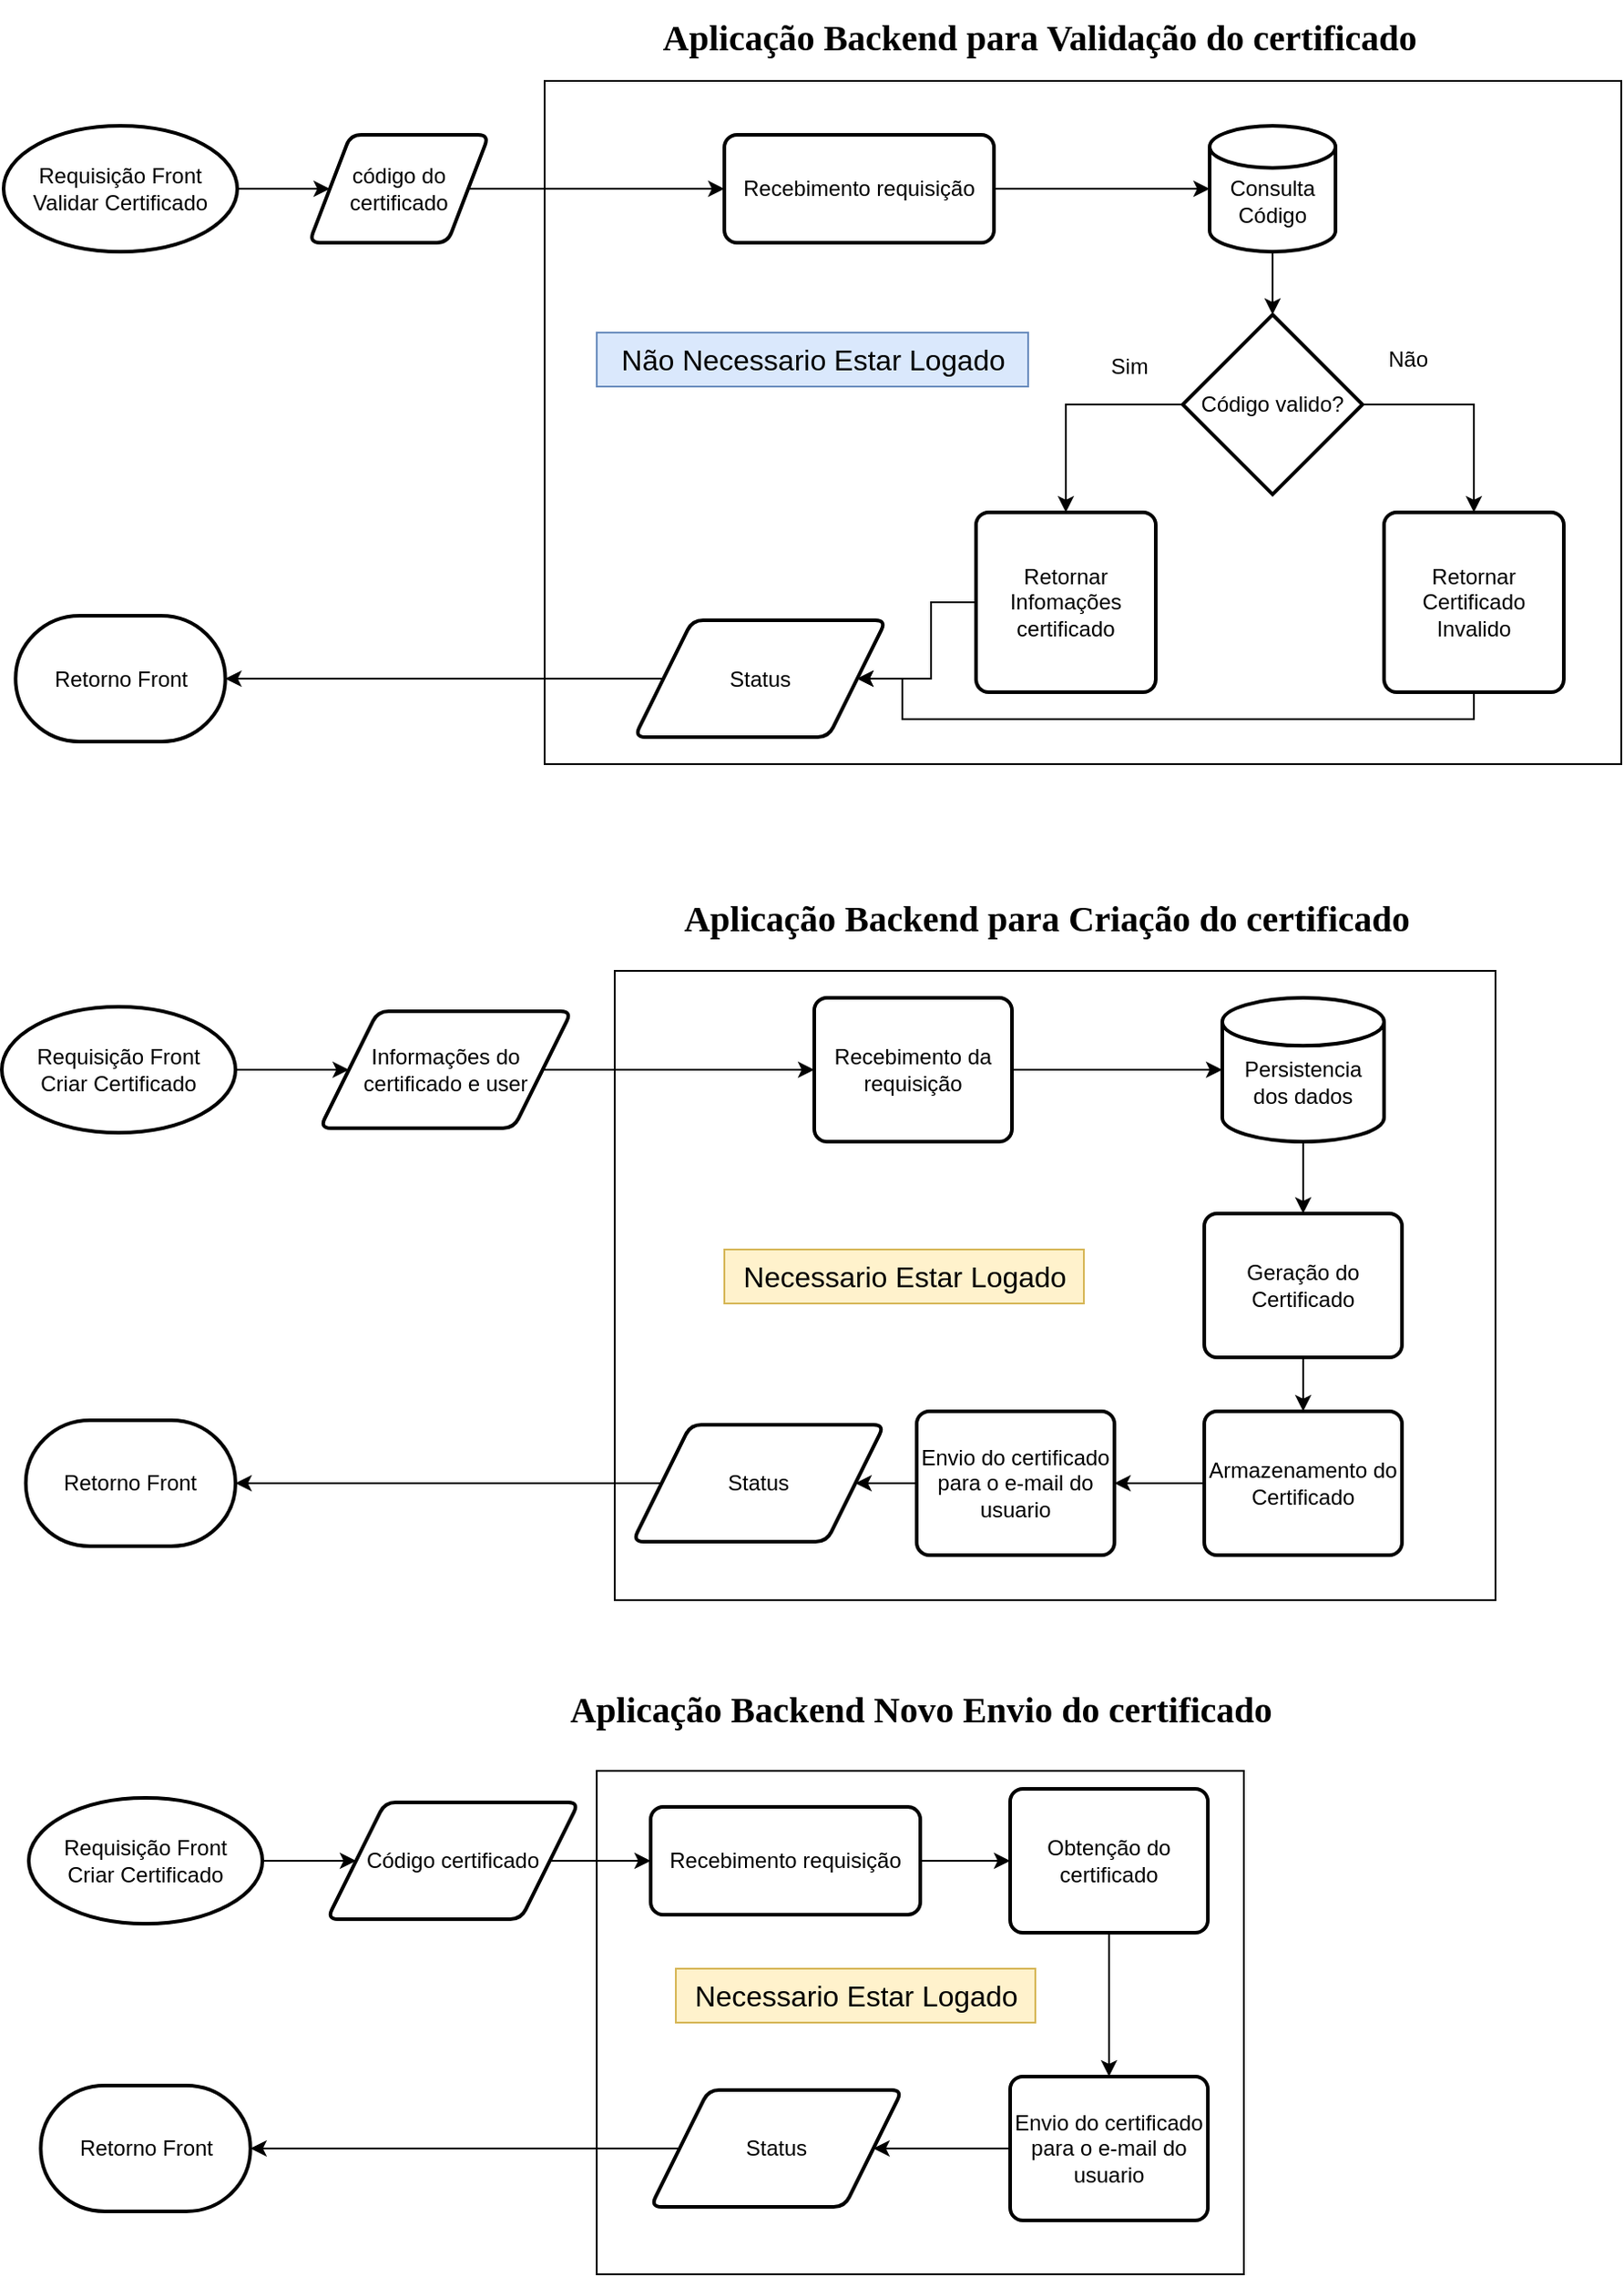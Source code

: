 <mxfile version="20.3.6"><diagram id="iTmGhlt8rg754SdiGz-j" name="Página-1"><mxGraphModel dx="1673" dy="918" grid="1" gridSize="10" guides="1" tooltips="1" connect="1" arrows="1" fold="1" page="1" pageScale="1" pageWidth="827" pageHeight="1169" math="0" shadow="0"><root><mxCell id="0"/><mxCell id="1" parent="0"/><mxCell id="812C9mWJffqCut_lLltj-87" value="" style="rounded=0;whiteSpace=wrap;html=1;fillColor=none;" vertex="1" parent="1"><mxGeometry x="370" y="990" width="360" height="280" as="geometry"/></mxCell><mxCell id="812C9mWJffqCut_lLltj-86" value="" style="rounded=0;whiteSpace=wrap;html=1;fillColor=none;" vertex="1" parent="1"><mxGeometry x="380" y="545" width="490" height="350" as="geometry"/></mxCell><mxCell id="812C9mWJffqCut_lLltj-27" value="" style="rounded=0;whiteSpace=wrap;html=1;fillColor=none;" vertex="1" parent="1"><mxGeometry x="341" y="50" width="599" height="380" as="geometry"/></mxCell><mxCell id="812C9mWJffqCut_lLltj-16" style="edgeStyle=orthogonalEdgeStyle;rounded=0;orthogonalLoop=1;jettySize=auto;html=1;" edge="1" parent="1" source="812C9mWJffqCut_lLltj-6" target="812C9mWJffqCut_lLltj-7"><mxGeometry relative="1" as="geometry"/></mxCell><mxCell id="812C9mWJffqCut_lLltj-6" value="&lt;div&gt;Requisição Front Validar Certificado&lt;/div&gt;" style="strokeWidth=2;html=1;shape=mxgraph.flowchart.start_1;whiteSpace=wrap;" vertex="1" parent="1"><mxGeometry x="40" y="75" width="130" height="70" as="geometry"/></mxCell><mxCell id="812C9mWJffqCut_lLltj-17" style="edgeStyle=orthogonalEdgeStyle;rounded=0;orthogonalLoop=1;jettySize=auto;html=1;" edge="1" parent="1" source="812C9mWJffqCut_lLltj-7" target="812C9mWJffqCut_lLltj-10"><mxGeometry relative="1" as="geometry"/></mxCell><mxCell id="812C9mWJffqCut_lLltj-7" value="&lt;div&gt;código do certificado&lt;/div&gt;" style="shape=parallelogram;html=1;strokeWidth=2;perimeter=parallelogramPerimeter;whiteSpace=wrap;rounded=1;arcSize=12;size=0.23;" vertex="1" parent="1"><mxGeometry x="210" y="80" width="100" height="60" as="geometry"/></mxCell><mxCell id="812C9mWJffqCut_lLltj-18" style="edgeStyle=orthogonalEdgeStyle;rounded=0;orthogonalLoop=1;jettySize=auto;html=1;" edge="1" parent="1" source="812C9mWJffqCut_lLltj-10" target="812C9mWJffqCut_lLltj-11"><mxGeometry relative="1" as="geometry"/></mxCell><mxCell id="812C9mWJffqCut_lLltj-10" value="Recebimento requisição" style="rounded=1;whiteSpace=wrap;html=1;absoluteArcSize=1;arcSize=14;strokeWidth=2;" vertex="1" parent="1"><mxGeometry x="441" y="80" width="150" height="60" as="geometry"/></mxCell><mxCell id="812C9mWJffqCut_lLltj-29" style="edgeStyle=orthogonalEdgeStyle;rounded=0;orthogonalLoop=1;jettySize=auto;html=1;" edge="1" parent="1" source="812C9mWJffqCut_lLltj-11" target="812C9mWJffqCut_lLltj-12"><mxGeometry relative="1" as="geometry"/></mxCell><mxCell id="812C9mWJffqCut_lLltj-11" value="&lt;div&gt;&lt;br&gt;&lt;/div&gt;&lt;div&gt;Consulta&lt;/div&gt;&lt;div&gt;Código&lt;br&gt;&lt;/div&gt;" style="strokeWidth=2;html=1;shape=mxgraph.flowchart.database;whiteSpace=wrap;" vertex="1" parent="1"><mxGeometry x="711" y="75" width="70" height="70" as="geometry"/></mxCell><mxCell id="812C9mWJffqCut_lLltj-20" style="edgeStyle=orthogonalEdgeStyle;rounded=0;orthogonalLoop=1;jettySize=auto;html=1;" edge="1" parent="1" source="812C9mWJffqCut_lLltj-12" target="812C9mWJffqCut_lLltj-13"><mxGeometry relative="1" as="geometry"/></mxCell><mxCell id="812C9mWJffqCut_lLltj-21" style="edgeStyle=orthogonalEdgeStyle;rounded=0;orthogonalLoop=1;jettySize=auto;html=1;entryX=0.5;entryY=0;entryDx=0;entryDy=0;exitX=1;exitY=0.5;exitDx=0;exitDy=0;exitPerimeter=0;" edge="1" parent="1" source="812C9mWJffqCut_lLltj-12" target="812C9mWJffqCut_lLltj-14"><mxGeometry relative="1" as="geometry"/></mxCell><mxCell id="812C9mWJffqCut_lLltj-12" value="Código valido?" style="strokeWidth=2;html=1;shape=mxgraph.flowchart.decision;whiteSpace=wrap;" vertex="1" parent="1"><mxGeometry x="696" y="180" width="100" height="100" as="geometry"/></mxCell><mxCell id="812C9mWJffqCut_lLltj-25" style="edgeStyle=orthogonalEdgeStyle;rounded=0;orthogonalLoop=1;jettySize=auto;html=1;entryX=1;entryY=0.5;entryDx=0;entryDy=0;" edge="1" parent="1" source="812C9mWJffqCut_lLltj-13" target="812C9mWJffqCut_lLltj-72"><mxGeometry relative="1" as="geometry"/></mxCell><mxCell id="812C9mWJffqCut_lLltj-13" value="Retornar Infomações certificado" style="rounded=1;whiteSpace=wrap;html=1;absoluteArcSize=1;arcSize=14;strokeWidth=2;" vertex="1" parent="1"><mxGeometry x="581" y="290" width="100" height="100" as="geometry"/></mxCell><mxCell id="812C9mWJffqCut_lLltj-26" style="edgeStyle=orthogonalEdgeStyle;rounded=0;orthogonalLoop=1;jettySize=auto;html=1;entryX=1;entryY=0.5;entryDx=0;entryDy=0;exitX=0.5;exitY=1;exitDx=0;exitDy=0;" edge="1" parent="1" source="812C9mWJffqCut_lLltj-14" target="812C9mWJffqCut_lLltj-72"><mxGeometry relative="1" as="geometry"><Array as="points"><mxPoint x="858" y="405"/><mxPoint x="540" y="405"/><mxPoint x="540" y="383"/></Array></mxGeometry></mxCell><mxCell id="812C9mWJffqCut_lLltj-14" value="Retornar Certificado Invalido" style="rounded=1;whiteSpace=wrap;html=1;absoluteArcSize=1;arcSize=14;strokeWidth=2;" vertex="1" parent="1"><mxGeometry x="808" y="290" width="100" height="100" as="geometry"/></mxCell><mxCell id="812C9mWJffqCut_lLltj-15" value="Retorno Front" style="strokeWidth=2;html=1;shape=mxgraph.flowchart.terminator;whiteSpace=wrap;" vertex="1" parent="1"><mxGeometry x="46.67" y="347.5" width="116.66" height="70" as="geometry"/></mxCell><mxCell id="812C9mWJffqCut_lLltj-23" value="Sim" style="text;html=1;align=center;verticalAlign=middle;resizable=0;points=[];autosize=1;strokeColor=none;fillColor=none;" vertex="1" parent="1"><mxGeometry x="641" y="194" width="50" height="30" as="geometry"/></mxCell><mxCell id="812C9mWJffqCut_lLltj-24" value="Não" style="text;html=1;align=center;verticalAlign=middle;resizable=0;points=[];autosize=1;strokeColor=none;fillColor=none;" vertex="1" parent="1"><mxGeometry x="796" y="190" width="50" height="30" as="geometry"/></mxCell><mxCell id="812C9mWJffqCut_lLltj-30" value="Aplicação Backend para Validação do certificado" style="text;html=1;align=center;verticalAlign=middle;resizable=0;points=[];autosize=1;strokeColor=none;fillColor=none;fontFamily=Times New Roman;fontSize=20;fontStyle=1" vertex="1" parent="1"><mxGeometry x="396" y="5" width="440" height="40" as="geometry"/></mxCell><mxCell id="812C9mWJffqCut_lLltj-32" style="edgeStyle=orthogonalEdgeStyle;rounded=0;orthogonalLoop=1;jettySize=auto;html=1;" edge="1" parent="1" source="812C9mWJffqCut_lLltj-33" target="812C9mWJffqCut_lLltj-35"><mxGeometry relative="1" as="geometry"/></mxCell><mxCell id="812C9mWJffqCut_lLltj-33" value="&lt;div&gt;Requisição Front &lt;br&gt;&lt;/div&gt;&lt;div&gt;Criar Certificado&lt;br&gt;&lt;/div&gt;" style="strokeWidth=2;html=1;shape=mxgraph.flowchart.start_1;whiteSpace=wrap;" vertex="1" parent="1"><mxGeometry x="39" y="565" width="130" height="70" as="geometry"/></mxCell><mxCell id="812C9mWJffqCut_lLltj-74" style="edgeStyle=orthogonalEdgeStyle;rounded=0;orthogonalLoop=1;jettySize=auto;html=1;fontSize=8;" edge="1" parent="1" source="812C9mWJffqCut_lLltj-35" target="812C9mWJffqCut_lLltj-51"><mxGeometry relative="1" as="geometry"/></mxCell><mxCell id="812C9mWJffqCut_lLltj-35" value="&lt;div&gt;Informações do certificado e user&lt;br&gt;&lt;/div&gt;" style="shape=parallelogram;html=1;strokeWidth=2;perimeter=parallelogramPerimeter;whiteSpace=wrap;rounded=1;arcSize=12;size=0.23;" vertex="1" parent="1"><mxGeometry x="216" y="567.5" width="140" height="65" as="geometry"/></mxCell><mxCell id="812C9mWJffqCut_lLltj-47" value="Retorno Front" style="strokeWidth=2;html=1;shape=mxgraph.flowchart.terminator;whiteSpace=wrap;" vertex="1" parent="1"><mxGeometry x="52.34" y="795" width="116.66" height="70" as="geometry"/></mxCell><mxCell id="812C9mWJffqCut_lLltj-50" value="Aplicação Backend para Criação do certificado" style="text;html=1;align=center;verticalAlign=middle;resizable=0;points=[];autosize=1;strokeColor=none;fillColor=none;fontSize=20;fontFamily=Times New Roman;fontStyle=1" vertex="1" parent="1"><mxGeometry x="405" y="495" width="430" height="40" as="geometry"/></mxCell><mxCell id="812C9mWJffqCut_lLltj-75" style="edgeStyle=orthogonalEdgeStyle;rounded=0;orthogonalLoop=1;jettySize=auto;html=1;fontSize=8;" edge="1" parent="1" source="812C9mWJffqCut_lLltj-51" target="812C9mWJffqCut_lLltj-52"><mxGeometry relative="1" as="geometry"/></mxCell><mxCell id="812C9mWJffqCut_lLltj-51" value="Recebimento da requisição" style="rounded=1;whiteSpace=wrap;html=1;absoluteArcSize=1;arcSize=14;strokeWidth=2;" vertex="1" parent="1"><mxGeometry x="491" y="560" width="110" height="80" as="geometry"/></mxCell><mxCell id="812C9mWJffqCut_lLltj-76" style="edgeStyle=orthogonalEdgeStyle;rounded=0;orthogonalLoop=1;jettySize=auto;html=1;fontSize=8;" edge="1" parent="1" source="812C9mWJffqCut_lLltj-52" target="812C9mWJffqCut_lLltj-53"><mxGeometry relative="1" as="geometry"/></mxCell><mxCell id="812C9mWJffqCut_lLltj-52" value="&lt;div&gt;&lt;br&gt;&lt;/div&gt;&lt;div&gt;Persistencia dos dados&lt;br&gt;&lt;/div&gt;" style="strokeWidth=2;html=1;shape=mxgraph.flowchart.database;whiteSpace=wrap;" vertex="1" parent="1"><mxGeometry x="718" y="560" width="90" height="80" as="geometry"/></mxCell><mxCell id="812C9mWJffqCut_lLltj-77" style="edgeStyle=orthogonalEdgeStyle;rounded=0;orthogonalLoop=1;jettySize=auto;html=1;fontSize=8;" edge="1" parent="1" source="812C9mWJffqCut_lLltj-53" target="812C9mWJffqCut_lLltj-54"><mxGeometry relative="1" as="geometry"/></mxCell><mxCell id="812C9mWJffqCut_lLltj-53" value="Geração do Certificado" style="rounded=1;whiteSpace=wrap;html=1;absoluteArcSize=1;arcSize=14;strokeWidth=2;" vertex="1" parent="1"><mxGeometry x="708" y="680" width="110" height="80" as="geometry"/></mxCell><mxCell id="812C9mWJffqCut_lLltj-78" style="edgeStyle=orthogonalEdgeStyle;rounded=0;orthogonalLoop=1;jettySize=auto;html=1;fontSize=8;" edge="1" parent="1" source="812C9mWJffqCut_lLltj-54" target="812C9mWJffqCut_lLltj-55"><mxGeometry relative="1" as="geometry"/></mxCell><mxCell id="812C9mWJffqCut_lLltj-54" value="Armazenamento do Certificado" style="rounded=1;whiteSpace=wrap;html=1;absoluteArcSize=1;arcSize=14;strokeWidth=2;" vertex="1" parent="1"><mxGeometry x="708" y="790" width="110" height="80" as="geometry"/></mxCell><mxCell id="812C9mWJffqCut_lLltj-79" style="edgeStyle=orthogonalEdgeStyle;rounded=0;orthogonalLoop=1;jettySize=auto;html=1;fontSize=8;" edge="1" parent="1" source="812C9mWJffqCut_lLltj-55" target="812C9mWJffqCut_lLltj-71"><mxGeometry relative="1" as="geometry"/></mxCell><mxCell id="812C9mWJffqCut_lLltj-55" value="Envio do certificado para o e-mail do usuario" style="rounded=1;whiteSpace=wrap;html=1;absoluteArcSize=1;arcSize=14;strokeWidth=2;" vertex="1" parent="1"><mxGeometry x="548" y="790" width="110" height="80" as="geometry"/></mxCell><mxCell id="812C9mWJffqCut_lLltj-56" style="edgeStyle=orthogonalEdgeStyle;rounded=0;orthogonalLoop=1;jettySize=auto;html=1;" edge="1" parent="1" source="812C9mWJffqCut_lLltj-57" target="812C9mWJffqCut_lLltj-58"><mxGeometry relative="1" as="geometry"/></mxCell><mxCell id="812C9mWJffqCut_lLltj-57" value="&lt;div&gt;Requisição Front &lt;br&gt;&lt;/div&gt;&lt;div&gt;Criar Certificado&lt;br&gt;&lt;/div&gt;" style="strokeWidth=2;html=1;shape=mxgraph.flowchart.start_1;whiteSpace=wrap;" vertex="1" parent="1"><mxGeometry x="54" y="1005" width="130" height="70" as="geometry"/></mxCell><mxCell id="812C9mWJffqCut_lLltj-81" style="edgeStyle=orthogonalEdgeStyle;rounded=0;orthogonalLoop=1;jettySize=auto;html=1;fontSize=8;" edge="1" parent="1" source="812C9mWJffqCut_lLltj-58" target="812C9mWJffqCut_lLltj-66"><mxGeometry relative="1" as="geometry"/></mxCell><mxCell id="812C9mWJffqCut_lLltj-58" value="&lt;div&gt;Código certificado&lt;br&gt;&lt;/div&gt;" style="shape=parallelogram;html=1;strokeWidth=2;perimeter=parallelogramPerimeter;whiteSpace=wrap;rounded=1;arcSize=12;size=0.23;" vertex="1" parent="1"><mxGeometry x="220" y="1007.5" width="140" height="65" as="geometry"/></mxCell><mxCell id="812C9mWJffqCut_lLltj-59" value="Retorno Front" style="strokeWidth=2;html=1;shape=mxgraph.flowchart.terminator;whiteSpace=wrap;" vertex="1" parent="1"><mxGeometry x="60.67" y="1165" width="116.66" height="70" as="geometry"/></mxCell><mxCell id="812C9mWJffqCut_lLltj-60" value="Aplicação Backend Novo Envio do certificado" style="text;html=1;align=center;verticalAlign=middle;resizable=0;points=[];autosize=1;strokeColor=none;fillColor=none;fontSize=20;fontFamily=Times New Roman;fontStyle=1" vertex="1" parent="1"><mxGeometry x="345" y="935" width="410" height="40" as="geometry"/></mxCell><mxCell id="812C9mWJffqCut_lLltj-82" style="edgeStyle=orthogonalEdgeStyle;rounded=0;orthogonalLoop=1;jettySize=auto;html=1;fontSize=8;" edge="1" parent="1" source="812C9mWJffqCut_lLltj-66" target="812C9mWJffqCut_lLltj-68"><mxGeometry relative="1" as="geometry"/></mxCell><mxCell id="812C9mWJffqCut_lLltj-66" value="Recebimento requisição" style="rounded=1;whiteSpace=wrap;html=1;absoluteArcSize=1;arcSize=14;strokeWidth=2;" vertex="1" parent="1"><mxGeometry x="400" y="1010" width="150" height="60" as="geometry"/></mxCell><mxCell id="812C9mWJffqCut_lLltj-83" style="edgeStyle=orthogonalEdgeStyle;rounded=0;orthogonalLoop=1;jettySize=auto;html=1;fontSize=8;" edge="1" parent="1" source="812C9mWJffqCut_lLltj-68" target="812C9mWJffqCut_lLltj-69"><mxGeometry relative="1" as="geometry"/></mxCell><mxCell id="812C9mWJffqCut_lLltj-68" value="Obtenção do certificado" style="rounded=1;whiteSpace=wrap;html=1;absoluteArcSize=1;arcSize=14;strokeWidth=2;" vertex="1" parent="1"><mxGeometry x="600" y="1000" width="110" height="80" as="geometry"/></mxCell><mxCell id="812C9mWJffqCut_lLltj-84" style="edgeStyle=orthogonalEdgeStyle;rounded=0;orthogonalLoop=1;jettySize=auto;html=1;entryX=1;entryY=0.5;entryDx=0;entryDy=0;fontSize=8;" edge="1" parent="1" source="812C9mWJffqCut_lLltj-69" target="812C9mWJffqCut_lLltj-70"><mxGeometry relative="1" as="geometry"/></mxCell><mxCell id="812C9mWJffqCut_lLltj-69" value="Envio do certificado para o e-mail do usuario" style="rounded=1;whiteSpace=wrap;html=1;absoluteArcSize=1;arcSize=14;strokeWidth=2;" vertex="1" parent="1"><mxGeometry x="600" y="1160" width="110" height="80" as="geometry"/></mxCell><mxCell id="812C9mWJffqCut_lLltj-85" style="edgeStyle=orthogonalEdgeStyle;rounded=0;orthogonalLoop=1;jettySize=auto;html=1;fontSize=8;" edge="1" parent="1" source="812C9mWJffqCut_lLltj-70" target="812C9mWJffqCut_lLltj-59"><mxGeometry relative="1" as="geometry"/></mxCell><mxCell id="812C9mWJffqCut_lLltj-70" value="Status" style="shape=parallelogram;html=1;strokeWidth=2;perimeter=parallelogramPerimeter;whiteSpace=wrap;rounded=1;arcSize=12;size=0.23;" vertex="1" parent="1"><mxGeometry x="400" y="1167.5" width="140" height="65" as="geometry"/></mxCell><mxCell id="812C9mWJffqCut_lLltj-80" style="edgeStyle=orthogonalEdgeStyle;rounded=0;orthogonalLoop=1;jettySize=auto;html=1;fontSize=8;" edge="1" parent="1" source="812C9mWJffqCut_lLltj-71" target="812C9mWJffqCut_lLltj-47"><mxGeometry relative="1" as="geometry"/></mxCell><mxCell id="812C9mWJffqCut_lLltj-71" value="Status" style="shape=parallelogram;html=1;strokeWidth=2;perimeter=parallelogramPerimeter;whiteSpace=wrap;rounded=1;arcSize=12;size=0.23;" vertex="1" parent="1"><mxGeometry x="390" y="797.5" width="140" height="65" as="geometry"/></mxCell><mxCell id="812C9mWJffqCut_lLltj-73" style="edgeStyle=orthogonalEdgeStyle;rounded=0;orthogonalLoop=1;jettySize=auto;html=1;entryX=1;entryY=0.5;entryDx=0;entryDy=0;entryPerimeter=0;fontSize=8;" edge="1" parent="1" source="812C9mWJffqCut_lLltj-72" target="812C9mWJffqCut_lLltj-15"><mxGeometry relative="1" as="geometry"/></mxCell><mxCell id="812C9mWJffqCut_lLltj-72" value="Status" style="shape=parallelogram;html=1;strokeWidth=2;perimeter=parallelogramPerimeter;whiteSpace=wrap;rounded=1;arcSize=12;size=0.23;" vertex="1" parent="1"><mxGeometry x="391" y="350" width="140" height="65" as="geometry"/></mxCell><mxCell id="812C9mWJffqCut_lLltj-89" value="&lt;div&gt;Necessario Estar Logado&lt;br&gt;&lt;/div&gt;" style="text;html=1;align=center;verticalAlign=middle;resizable=0;points=[];autosize=1;strokeColor=#d6b656;fillColor=#fff2cc;fontSize=16;labelBorderColor=none;" vertex="1" parent="1"><mxGeometry x="441" y="700" width="200" height="30" as="geometry"/></mxCell><mxCell id="812C9mWJffqCut_lLltj-90" value="Não Necessario Estar Logado" style="text;html=1;align=center;verticalAlign=middle;resizable=0;points=[];autosize=1;strokeColor=#6c8ebf;fillColor=#dae8fc;fontSize=16;labelBorderColor=none;" vertex="1" parent="1"><mxGeometry x="370" y="190" width="240" height="30" as="geometry"/></mxCell><mxCell id="812C9mWJffqCut_lLltj-91" value="Necessario Estar Logado" style="text;html=1;align=center;verticalAlign=middle;resizable=0;points=[];autosize=1;strokeColor=#d6b656;fillColor=#fff2cc;fontSize=16;labelBorderColor=none;" vertex="1" parent="1"><mxGeometry x="414" y="1100" width="200" height="30" as="geometry"/></mxCell></root></mxGraphModel></diagram></mxfile>